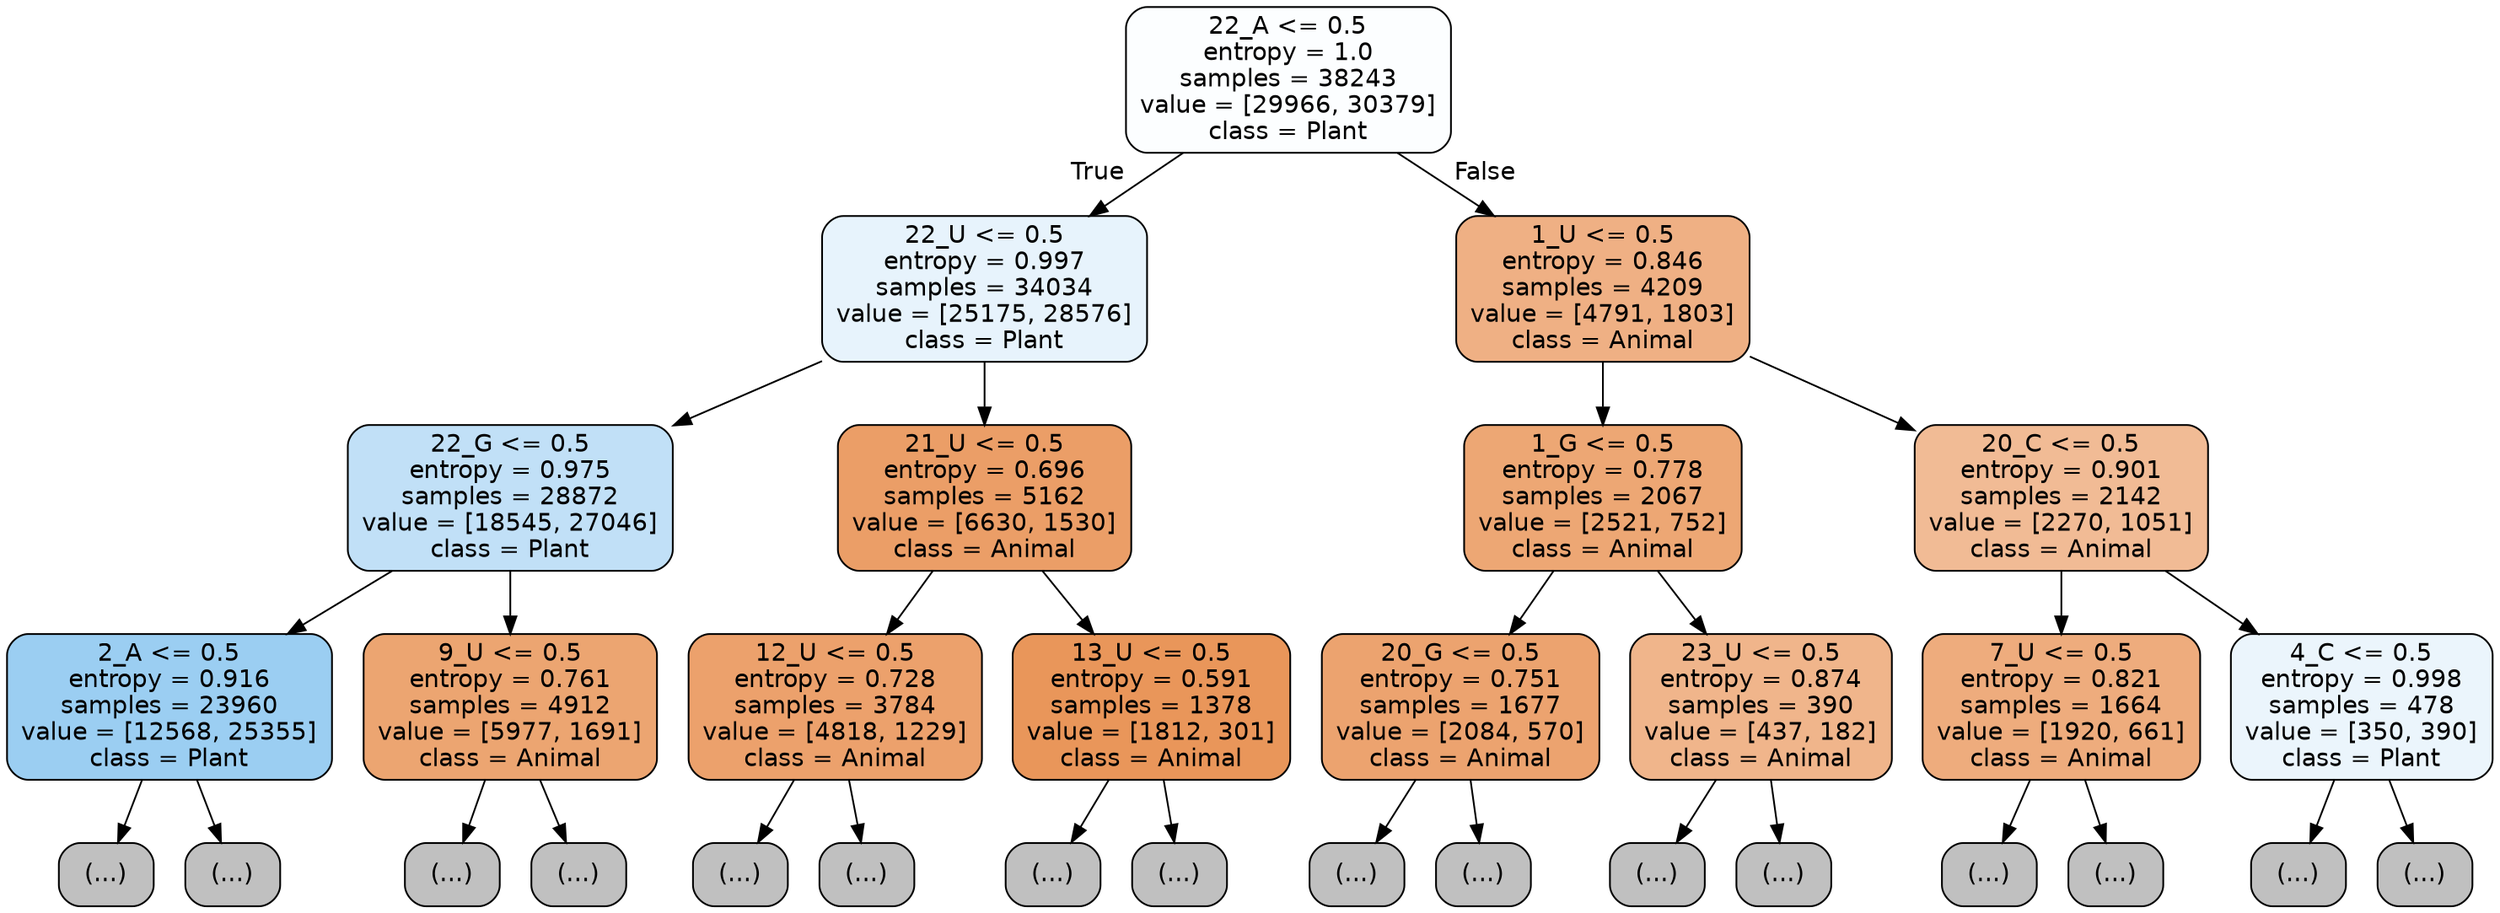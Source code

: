 digraph Tree {
node [shape=box, style="filled, rounded", color="black", fontname="helvetica"] ;
edge [fontname="helvetica"] ;
0 [label="22_A <= 0.5\nentropy = 1.0\nsamples = 38243\nvalue = [29966, 30379]\nclass = Plant", fillcolor="#fcfeff"] ;
1 [label="22_U <= 0.5\nentropy = 0.997\nsamples = 34034\nvalue = [25175, 28576]\nclass = Plant", fillcolor="#e7f3fc"] ;
0 -> 1 [labeldistance=2.5, labelangle=45, headlabel="True"] ;
2 [label="22_G <= 0.5\nentropy = 0.975\nsamples = 28872\nvalue = [18545, 27046]\nclass = Plant", fillcolor="#c1e0f7"] ;
1 -> 2 ;
3 [label="2_A <= 0.5\nentropy = 0.916\nsamples = 23960\nvalue = [12568, 25355]\nclass = Plant", fillcolor="#9bcef2"] ;
2 -> 3 ;
4 [label="(...)", fillcolor="#C0C0C0"] ;
3 -> 4 ;
8019 [label="(...)", fillcolor="#C0C0C0"] ;
3 -> 8019 ;
10534 [label="9_U <= 0.5\nentropy = 0.761\nsamples = 4912\nvalue = [5977, 1691]\nclass = Animal", fillcolor="#eca571"] ;
2 -> 10534 ;
10535 [label="(...)", fillcolor="#C0C0C0"] ;
10534 -> 10535 ;
11964 [label="(...)", fillcolor="#C0C0C0"] ;
10534 -> 11964 ;
12571 [label="21_U <= 0.5\nentropy = 0.696\nsamples = 5162\nvalue = [6630, 1530]\nclass = Animal", fillcolor="#eb9e67"] ;
1 -> 12571 ;
12572 [label="12_U <= 0.5\nentropy = 0.728\nsamples = 3784\nvalue = [4818, 1229]\nclass = Animal", fillcolor="#eca16c"] ;
12571 -> 12572 ;
12573 [label="(...)", fillcolor="#C0C0C0"] ;
12572 -> 12573 ;
13690 [label="(...)", fillcolor="#C0C0C0"] ;
12572 -> 13690 ;
14129 [label="13_U <= 0.5\nentropy = 0.591\nsamples = 1378\nvalue = [1812, 301]\nclass = Animal", fillcolor="#e9965a"] ;
12571 -> 14129 ;
14130 [label="(...)", fillcolor="#C0C0C0"] ;
14129 -> 14130 ;
14489 [label="(...)", fillcolor="#C0C0C0"] ;
14129 -> 14489 ;
14636 [label="1_U <= 0.5\nentropy = 0.846\nsamples = 4209\nvalue = [4791, 1803]\nclass = Animal", fillcolor="#efb084"] ;
0 -> 14636 [labeldistance=2.5, labelangle=-45, headlabel="False"] ;
14637 [label="1_G <= 0.5\nentropy = 0.778\nsamples = 2067\nvalue = [2521, 752]\nclass = Animal", fillcolor="#eda774"] ;
14636 -> 14637 ;
14638 [label="20_G <= 0.5\nentropy = 0.751\nsamples = 1677\nvalue = [2084, 570]\nclass = Animal", fillcolor="#eca36f"] ;
14637 -> 14638 ;
14639 [label="(...)", fillcolor="#C0C0C0"] ;
14638 -> 14639 ;
15132 [label="(...)", fillcolor="#C0C0C0"] ;
14638 -> 15132 ;
15373 [label="23_U <= 0.5\nentropy = 0.874\nsamples = 390\nvalue = [437, 182]\nclass = Animal", fillcolor="#f0b58b"] ;
14637 -> 15373 ;
15374 [label="(...)", fillcolor="#C0C0C0"] ;
15373 -> 15374 ;
15571 [label="(...)", fillcolor="#C0C0C0"] ;
15373 -> 15571 ;
15584 [label="20_C <= 0.5\nentropy = 0.901\nsamples = 2142\nvalue = [2270, 1051]\nclass = Animal", fillcolor="#f1bb95"] ;
14636 -> 15584 ;
15585 [label="7_U <= 0.5\nentropy = 0.821\nsamples = 1664\nvalue = [1920, 661]\nclass = Animal", fillcolor="#eeac7d"] ;
15584 -> 15585 ;
15586 [label="(...)", fillcolor="#C0C0C0"] ;
15585 -> 15586 ;
16033 [label="(...)", fillcolor="#C0C0C0"] ;
15585 -> 16033 ;
16236 [label="4_C <= 0.5\nentropy = 0.998\nsamples = 478\nvalue = [350, 390]\nclass = Plant", fillcolor="#ebf5fc"] ;
15584 -> 16236 ;
16237 [label="(...)", fillcolor="#C0C0C0"] ;
16236 -> 16237 ;
16386 [label="(...)", fillcolor="#C0C0C0"] ;
16236 -> 16386 ;
}